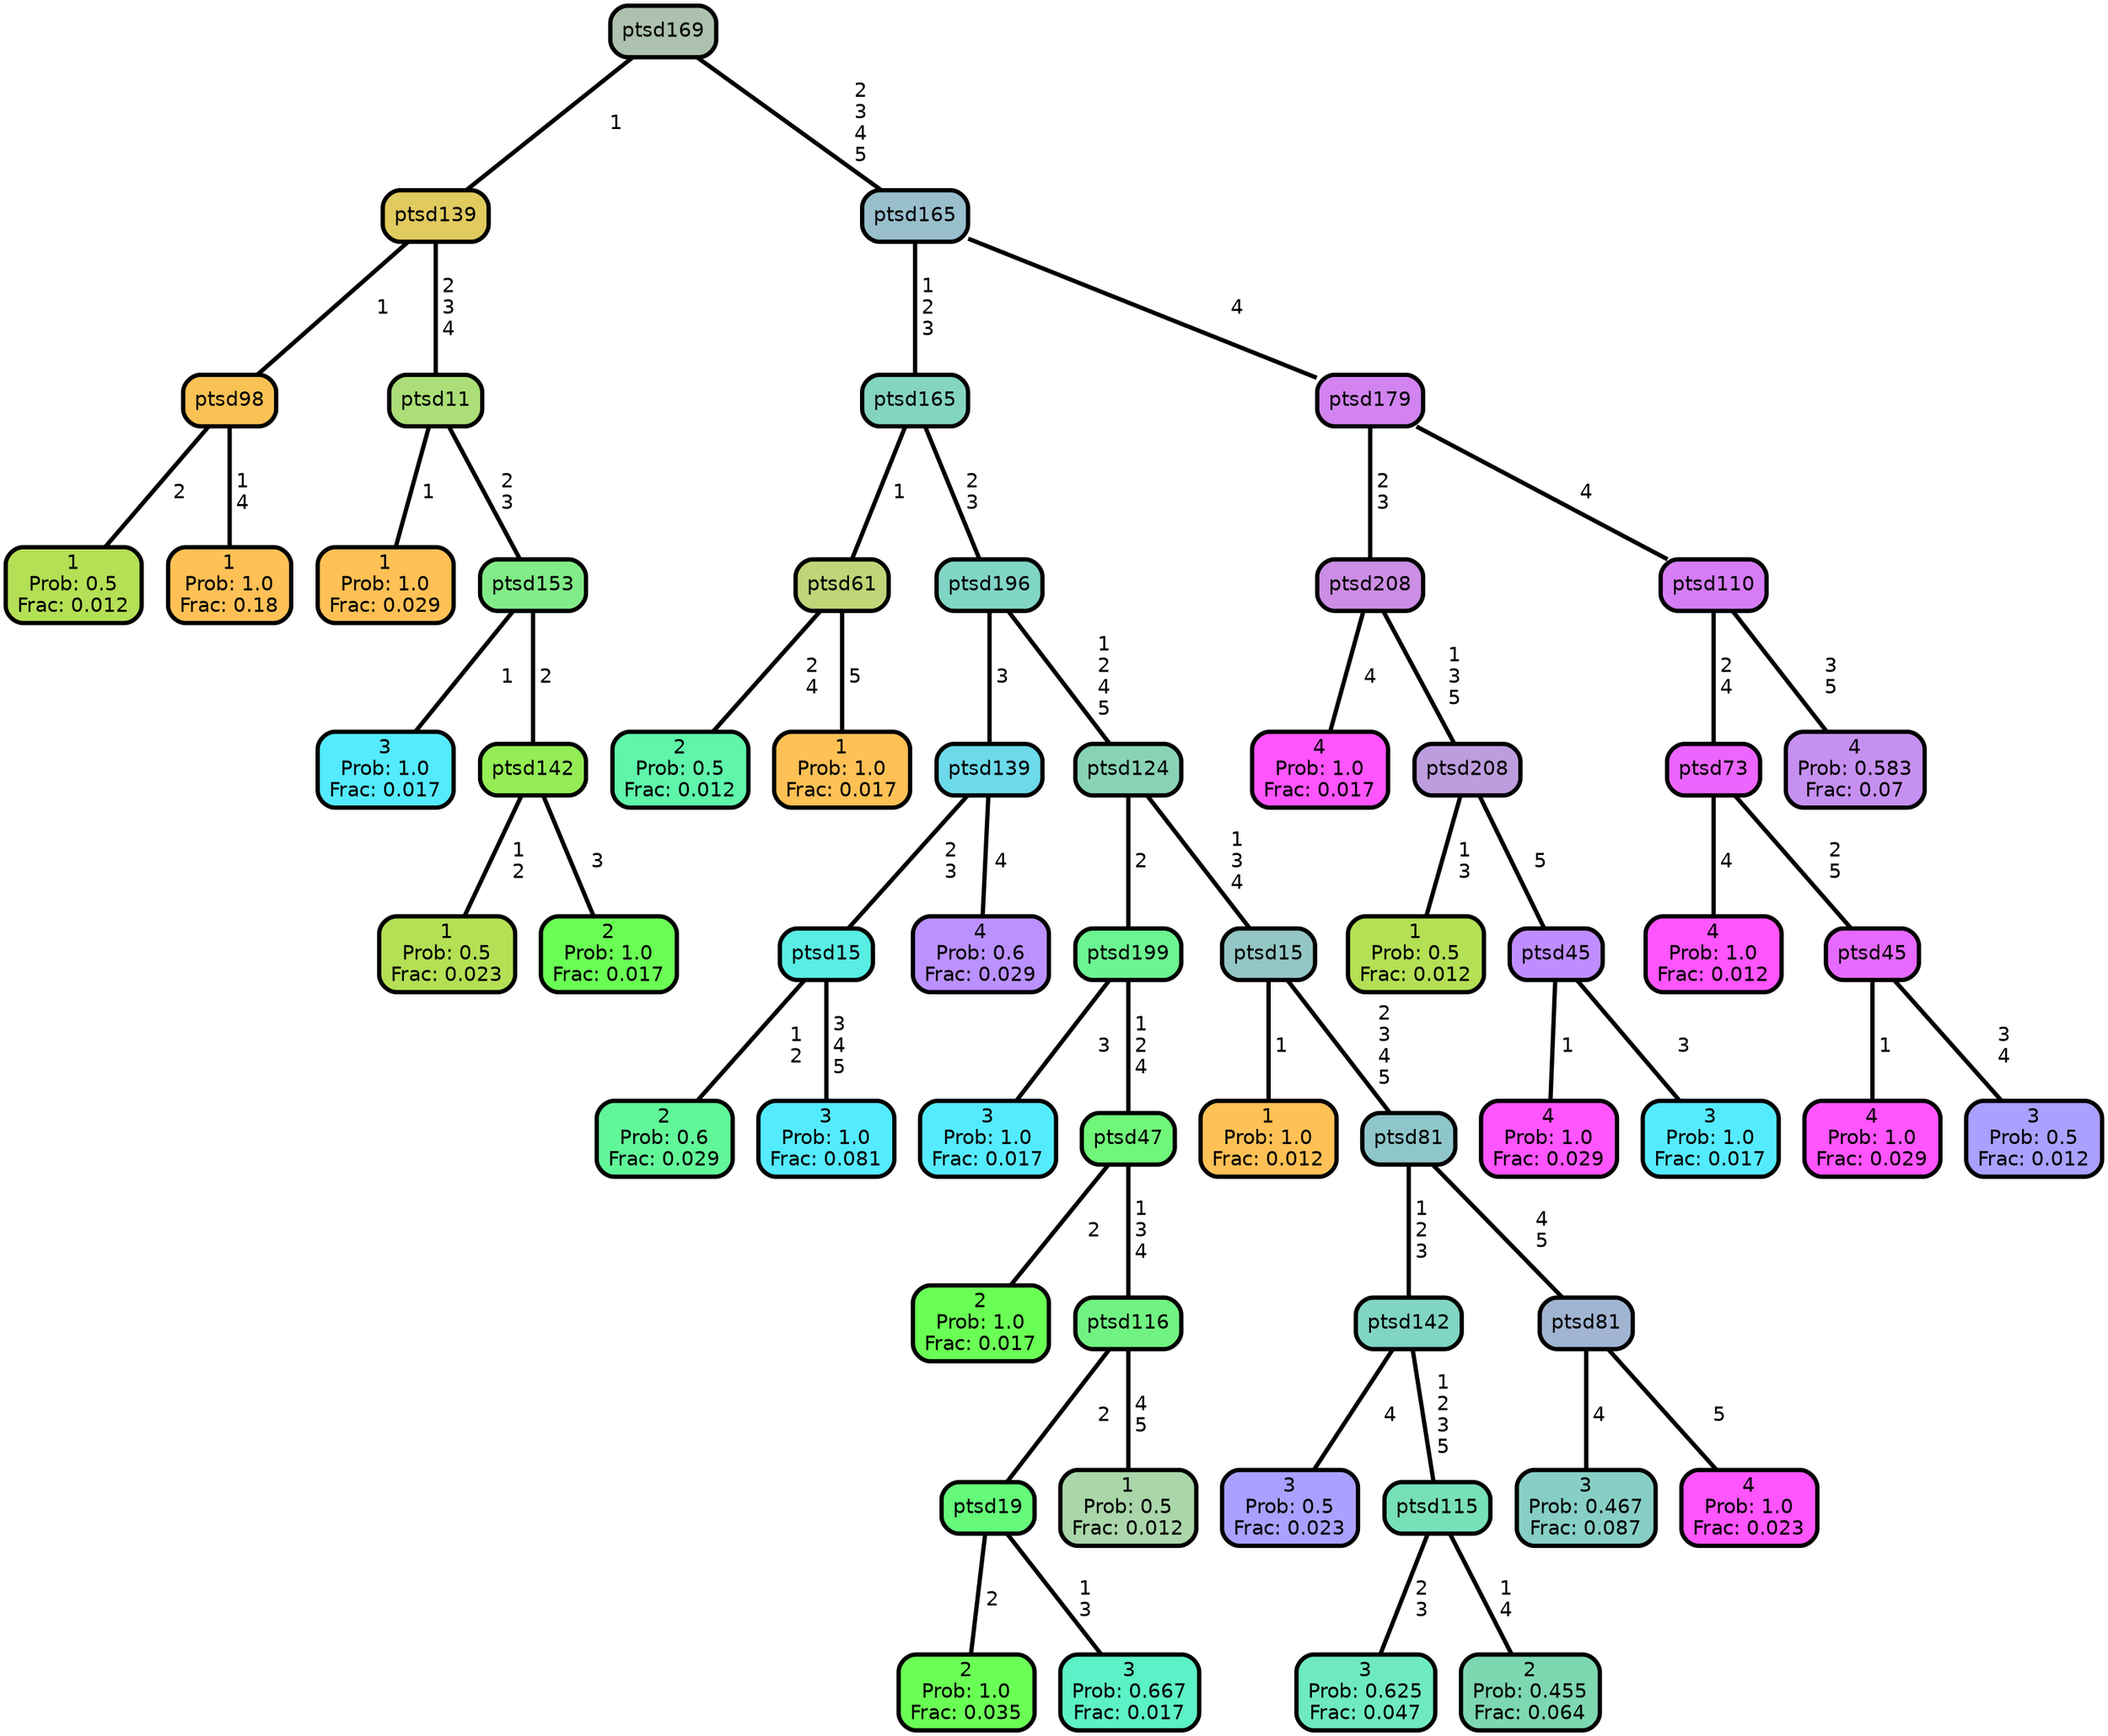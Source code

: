 graph Tree {
node [shape=box, style="filled, rounded",color="black",penwidth="3",fontcolor="black",                 fontname=helvetica] ;
graph [ranksep="0 equally", splines=straight,                 bgcolor=transparent, dpi=200] ;
edge [fontname=helvetica, color=black] ;
0 [label="1
Prob: 0.5
Frac: 0.012", fillcolor="#b4e055"] ;
1 [label="ptsd98", fillcolor="#fac255"] ;
2 [label="1
Prob: 1.0
Frac: 0.18", fillcolor="#ffc155"] ;
3 [label="ptsd139", fillcolor="#e1cb5f"] ;
4 [label="1
Prob: 1.0
Frac: 0.029", fillcolor="#ffc155"] ;
5 [label="ptsd11", fillcolor="#abde77"] ;
6 [label="3
Prob: 1.0
Frac: 0.017", fillcolor="#55ebff"] ;
7 [label="ptsd153", fillcolor="#81ec88"] ;
8 [label="1
Prob: 0.5
Frac: 0.023", fillcolor="#b4e055"] ;
9 [label="ptsd142", fillcolor="#94ed55"] ;
10 [label="2
Prob: 1.0
Frac: 0.017", fillcolor="#6aff55"] ;
11 [label="ptsd169", fillcolor="#adc2ae"] ;
12 [label="2
Prob: 0.5
Frac: 0.012", fillcolor="#5ff5aa"] ;
13 [label="ptsd61", fillcolor="#bfd577"] ;
14 [label="1
Prob: 1.0
Frac: 0.017", fillcolor="#ffc155"] ;
15 [label="ptsd165", fillcolor="#84d5c0"] ;
16 [label="2
Prob: 0.6
Frac: 0.029", fillcolor="#61f799"] ;
17 [label="ptsd15", fillcolor="#58eee4"] ;
18 [label="3
Prob: 1.0
Frac: 0.081", fillcolor="#55ebff"] ;
19 [label="ptsd139", fillcolor="#6cdae9"] ;
20 [label="4
Prob: 0.6
Frac: 0.029", fillcolor="#bb91ff"] ;
21 [label="ptsd196", fillcolor="#80d5c5"] ;
22 [label="3
Prob: 1.0
Frac: 0.017", fillcolor="#55ebff"] ;
23 [label="ptsd199", fillcolor="#6bf491"] ;
24 [label="2
Prob: 1.0
Frac: 0.017", fillcolor="#6aff55"] ;
25 [label="ptsd47", fillcolor="#70f679"] ;
26 [label="2
Prob: 1.0
Frac: 0.035", fillcolor="#6aff55"] ;
27 [label="ptsd19", fillcolor="#65fa7a"] ;
28 [label="3
Prob: 0.667
Frac: 0.017", fillcolor="#5cf1c6"] ;
29 [label="ptsd116", fillcolor="#71f383"] ;
30 [label="1
Prob: 0.5
Frac: 0.012", fillcolor="#aad6aa"] ;
31 [label="ptsd124", fillcolor="#88d3b6"] ;
32 [label="1
Prob: 1.0
Frac: 0.012", fillcolor="#ffc155"] ;
33 [label="ptsd15", fillcolor="#94c6c5"] ;
34 [label="3
Prob: 0.5
Frac: 0.023", fillcolor="#aaa0ff"] ;
35 [label="ptsd142", fillcolor="#80d5c3"] ;
36 [label="3
Prob: 0.625
Frac: 0.047", fillcolor="#6feabf"] ;
37 [label="ptsd115", fillcolor="#77e0b7"] ;
38 [label="2
Prob: 0.455
Frac: 0.064", fillcolor="#7dd8b1"] ;
39 [label="ptsd81", fillcolor="#8fc6ca"] ;
40 [label="3
Prob: 0.467
Frac: 0.087", fillcolor="#87cfc6"] ;
41 [label="ptsd81", fillcolor="#a1b5d2"] ;
42 [label="4
Prob: 1.0
Frac: 0.023", fillcolor="#ff55ff"] ;
43 [label="ptsd165", fillcolor="#99bfcd"] ;
44 [label="4
Prob: 1.0
Frac: 0.017", fillcolor="#ff55ff"] ;
45 [label="ptsd208", fillcolor="#cc8de4"] ;
46 [label="1
Prob: 0.5
Frac: 0.012", fillcolor="#b4e055"] ;
47 [label="ptsd208", fillcolor="#bd9ddd"] ;
48 [label="4
Prob: 1.0
Frac: 0.029", fillcolor="#ff55ff"] ;
49 [label="ptsd45", fillcolor="#bf8dff"] ;
50 [label="3
Prob: 1.0
Frac: 0.017", fillcolor="#55ebff"] ;
51 [label="ptsd179", fillcolor="#d283f0"] ;
52 [label="4
Prob: 1.0
Frac: 0.012", fillcolor="#ff55ff"] ;
53 [label="ptsd73", fillcolor="#ec65ff"] ;
54 [label="4
Prob: 1.0
Frac: 0.029", fillcolor="#ff55ff"] ;
55 [label="ptsd45", fillcolor="#e66aff"] ;
56 [label="3
Prob: 0.5
Frac: 0.012", fillcolor="#aaa0ff"] ;
57 [label="ptsd110", fillcolor="#d67df6"] ;
58 [label="4
Prob: 0.583
Frac: 0.07", fillcolor="#c690f0"] ;
1 -- 0 [label=" 2",penwidth=3] ;
1 -- 2 [label=" 1\n 4",penwidth=3] ;
3 -- 1 [label=" 1",penwidth=3] ;
3 -- 5 [label=" 2\n 3\n 4",penwidth=3] ;
5 -- 4 [label=" 1",penwidth=3] ;
5 -- 7 [label=" 2\n 3",penwidth=3] ;
7 -- 6 [label=" 1",penwidth=3] ;
7 -- 9 [label=" 2",penwidth=3] ;
9 -- 8 [label=" 1\n 2",penwidth=3] ;
9 -- 10 [label=" 3",penwidth=3] ;
11 -- 3 [label=" 1",penwidth=3] ;
11 -- 43 [label=" 2\n 3\n 4\n 5",penwidth=3] ;
13 -- 12 [label=" 2\n 4",penwidth=3] ;
13 -- 14 [label=" 5",penwidth=3] ;
15 -- 13 [label=" 1",penwidth=3] ;
15 -- 21 [label=" 2\n 3",penwidth=3] ;
17 -- 16 [label=" 1\n 2",penwidth=3] ;
17 -- 18 [label=" 3\n 4\n 5",penwidth=3] ;
19 -- 17 [label=" 2\n 3",penwidth=3] ;
19 -- 20 [label=" 4",penwidth=3] ;
21 -- 19 [label=" 3",penwidth=3] ;
21 -- 31 [label=" 1\n 2\n 4\n 5",penwidth=3] ;
23 -- 22 [label=" 3",penwidth=3] ;
23 -- 25 [label=" 1\n 2\n 4",penwidth=3] ;
25 -- 24 [label=" 2",penwidth=3] ;
25 -- 29 [label=" 1\n 3\n 4",penwidth=3] ;
27 -- 26 [label=" 2",penwidth=3] ;
27 -- 28 [label=" 1\n 3",penwidth=3] ;
29 -- 27 [label=" 2",penwidth=3] ;
29 -- 30 [label=" 4\n 5",penwidth=3] ;
31 -- 23 [label=" 2",penwidth=3] ;
31 -- 33 [label=" 1\n 3\n 4",penwidth=3] ;
33 -- 32 [label=" 1",penwidth=3] ;
33 -- 39 [label=" 2\n 3\n 4\n 5",penwidth=3] ;
35 -- 34 [label=" 4",penwidth=3] ;
35 -- 37 [label=" 1\n 2\n 3\n 5",penwidth=3] ;
37 -- 36 [label=" 2\n 3",penwidth=3] ;
37 -- 38 [label=" 1\n 4",penwidth=3] ;
39 -- 35 [label=" 1\n 2\n 3",penwidth=3] ;
39 -- 41 [label=" 4\n 5",penwidth=3] ;
41 -- 40 [label=" 4",penwidth=3] ;
41 -- 42 [label=" 5",penwidth=3] ;
43 -- 15 [label=" 1\n 2\n 3",penwidth=3] ;
43 -- 51 [label=" 4",penwidth=3] ;
45 -- 44 [label=" 4",penwidth=3] ;
45 -- 47 [label=" 1\n 3\n 5",penwidth=3] ;
47 -- 46 [label=" 1\n 3",penwidth=3] ;
47 -- 49 [label=" 5",penwidth=3] ;
49 -- 48 [label=" 1",penwidth=3] ;
49 -- 50 [label=" 3",penwidth=3] ;
51 -- 45 [label=" 2\n 3",penwidth=3] ;
51 -- 57 [label=" 4",penwidth=3] ;
53 -- 52 [label=" 4",penwidth=3] ;
53 -- 55 [label=" 2\n 5",penwidth=3] ;
55 -- 54 [label=" 1",penwidth=3] ;
55 -- 56 [label=" 3\n 4",penwidth=3] ;
57 -- 53 [label=" 2\n 4",penwidth=3] ;
57 -- 58 [label=" 3\n 5",penwidth=3] ;
{rank = same;}}